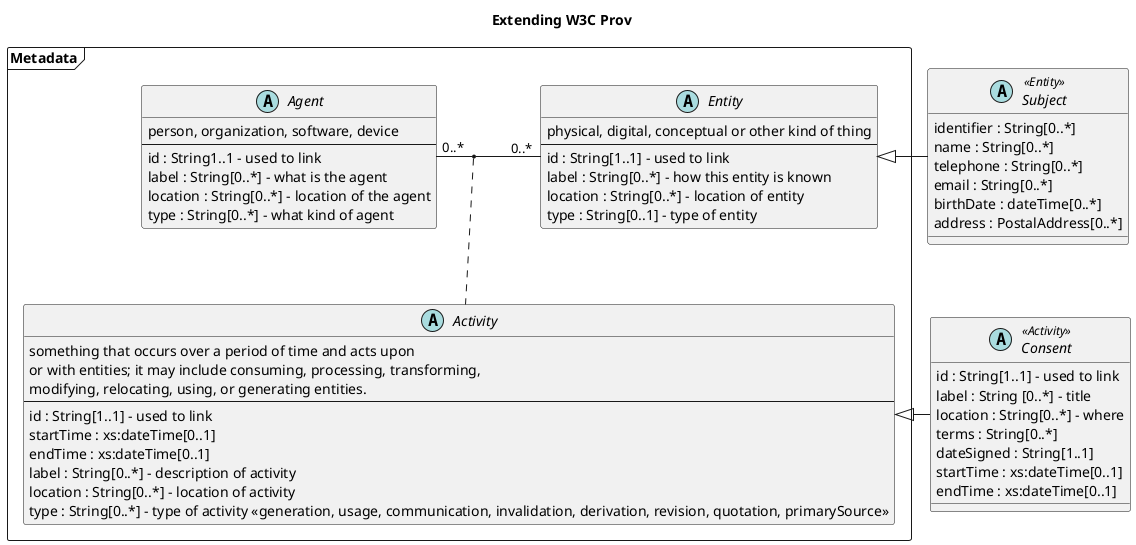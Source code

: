 @startuml 
title Extending W3C Prov 


package Metadata <<Frame>>{
    Agent "0..*" - "0..*" Entity 
    (Agent, Entity) .. Activity


abstract class Agent {
    person, organization, software, device
    --
    id : String1..1 - used to link
    label : String[0..*] - what is the agent
    location : String[0..*] - location of the agent
    type : String[0..*] - what kind of agent
}

abstract class Entity {
    physical, digital, conceptual or other kind of thing
    --
    id : String[1..1] - used to link
    label : String[0..*] - how this entity is known
    location : String[0..*] - location of entity
    type : String[0..1] - type of entity
}

abstract class Activity {
    something that occurs over a period of time and acts upon
     or with entities; it may include consuming, processing, transforming, 
     modifying, relocating, using, or generating entities.
    --
    id : String[1..1] - used to link
    startTime : xs:dateTime[0..1]
    endTime : xs:dateTime[0..1]
    label : String[0..*] - description of activity
    location : String[0..*] - location of activity
    type : String[0..*] - type of activity <<generation, usage, communication, invalidation, derivation, revision, quotation, primarySource>>
}

}

Entity <|- Subject
Activity <|- Consent

abstract class Subject <<Entity>> {
    identifier : String[0..*]
    name : String[0..*]
    telephone : String[0..*]
    email : String[0..*]
    birthDate : dateTime[0..*]
    address : PostalAddress[0..*]
}

abstract class Consent <<Activity>> {
    id : String[1..1] - used to link
    label : String [0..*] - title
    location : String[0..*] - where
    terms : String[0..*]
    dateSigned : String[1..1]
    startTime : xs:dateTime[0..1]
    endTime : xs:dateTime[0..1]
}
@enduml
